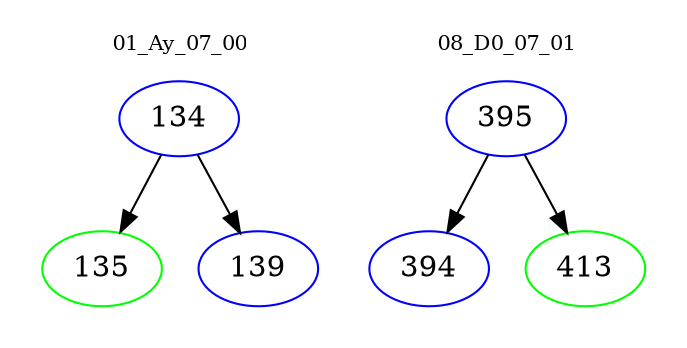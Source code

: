 digraph{
subgraph cluster_0 {
color = white
label = "01_Ay_07_00";
fontsize=10;
T0_134 [label="134", color="blue"]
T0_134 -> T0_135 [color="black"]
T0_135 [label="135", color="green"]
T0_134 -> T0_139 [color="black"]
T0_139 [label="139", color="blue"]
}
subgraph cluster_1 {
color = white
label = "08_D0_07_01";
fontsize=10;
T1_395 [label="395", color="blue"]
T1_395 -> T1_394 [color="black"]
T1_394 [label="394", color="blue"]
T1_395 -> T1_413 [color="black"]
T1_413 [label="413", color="green"]
}
}
